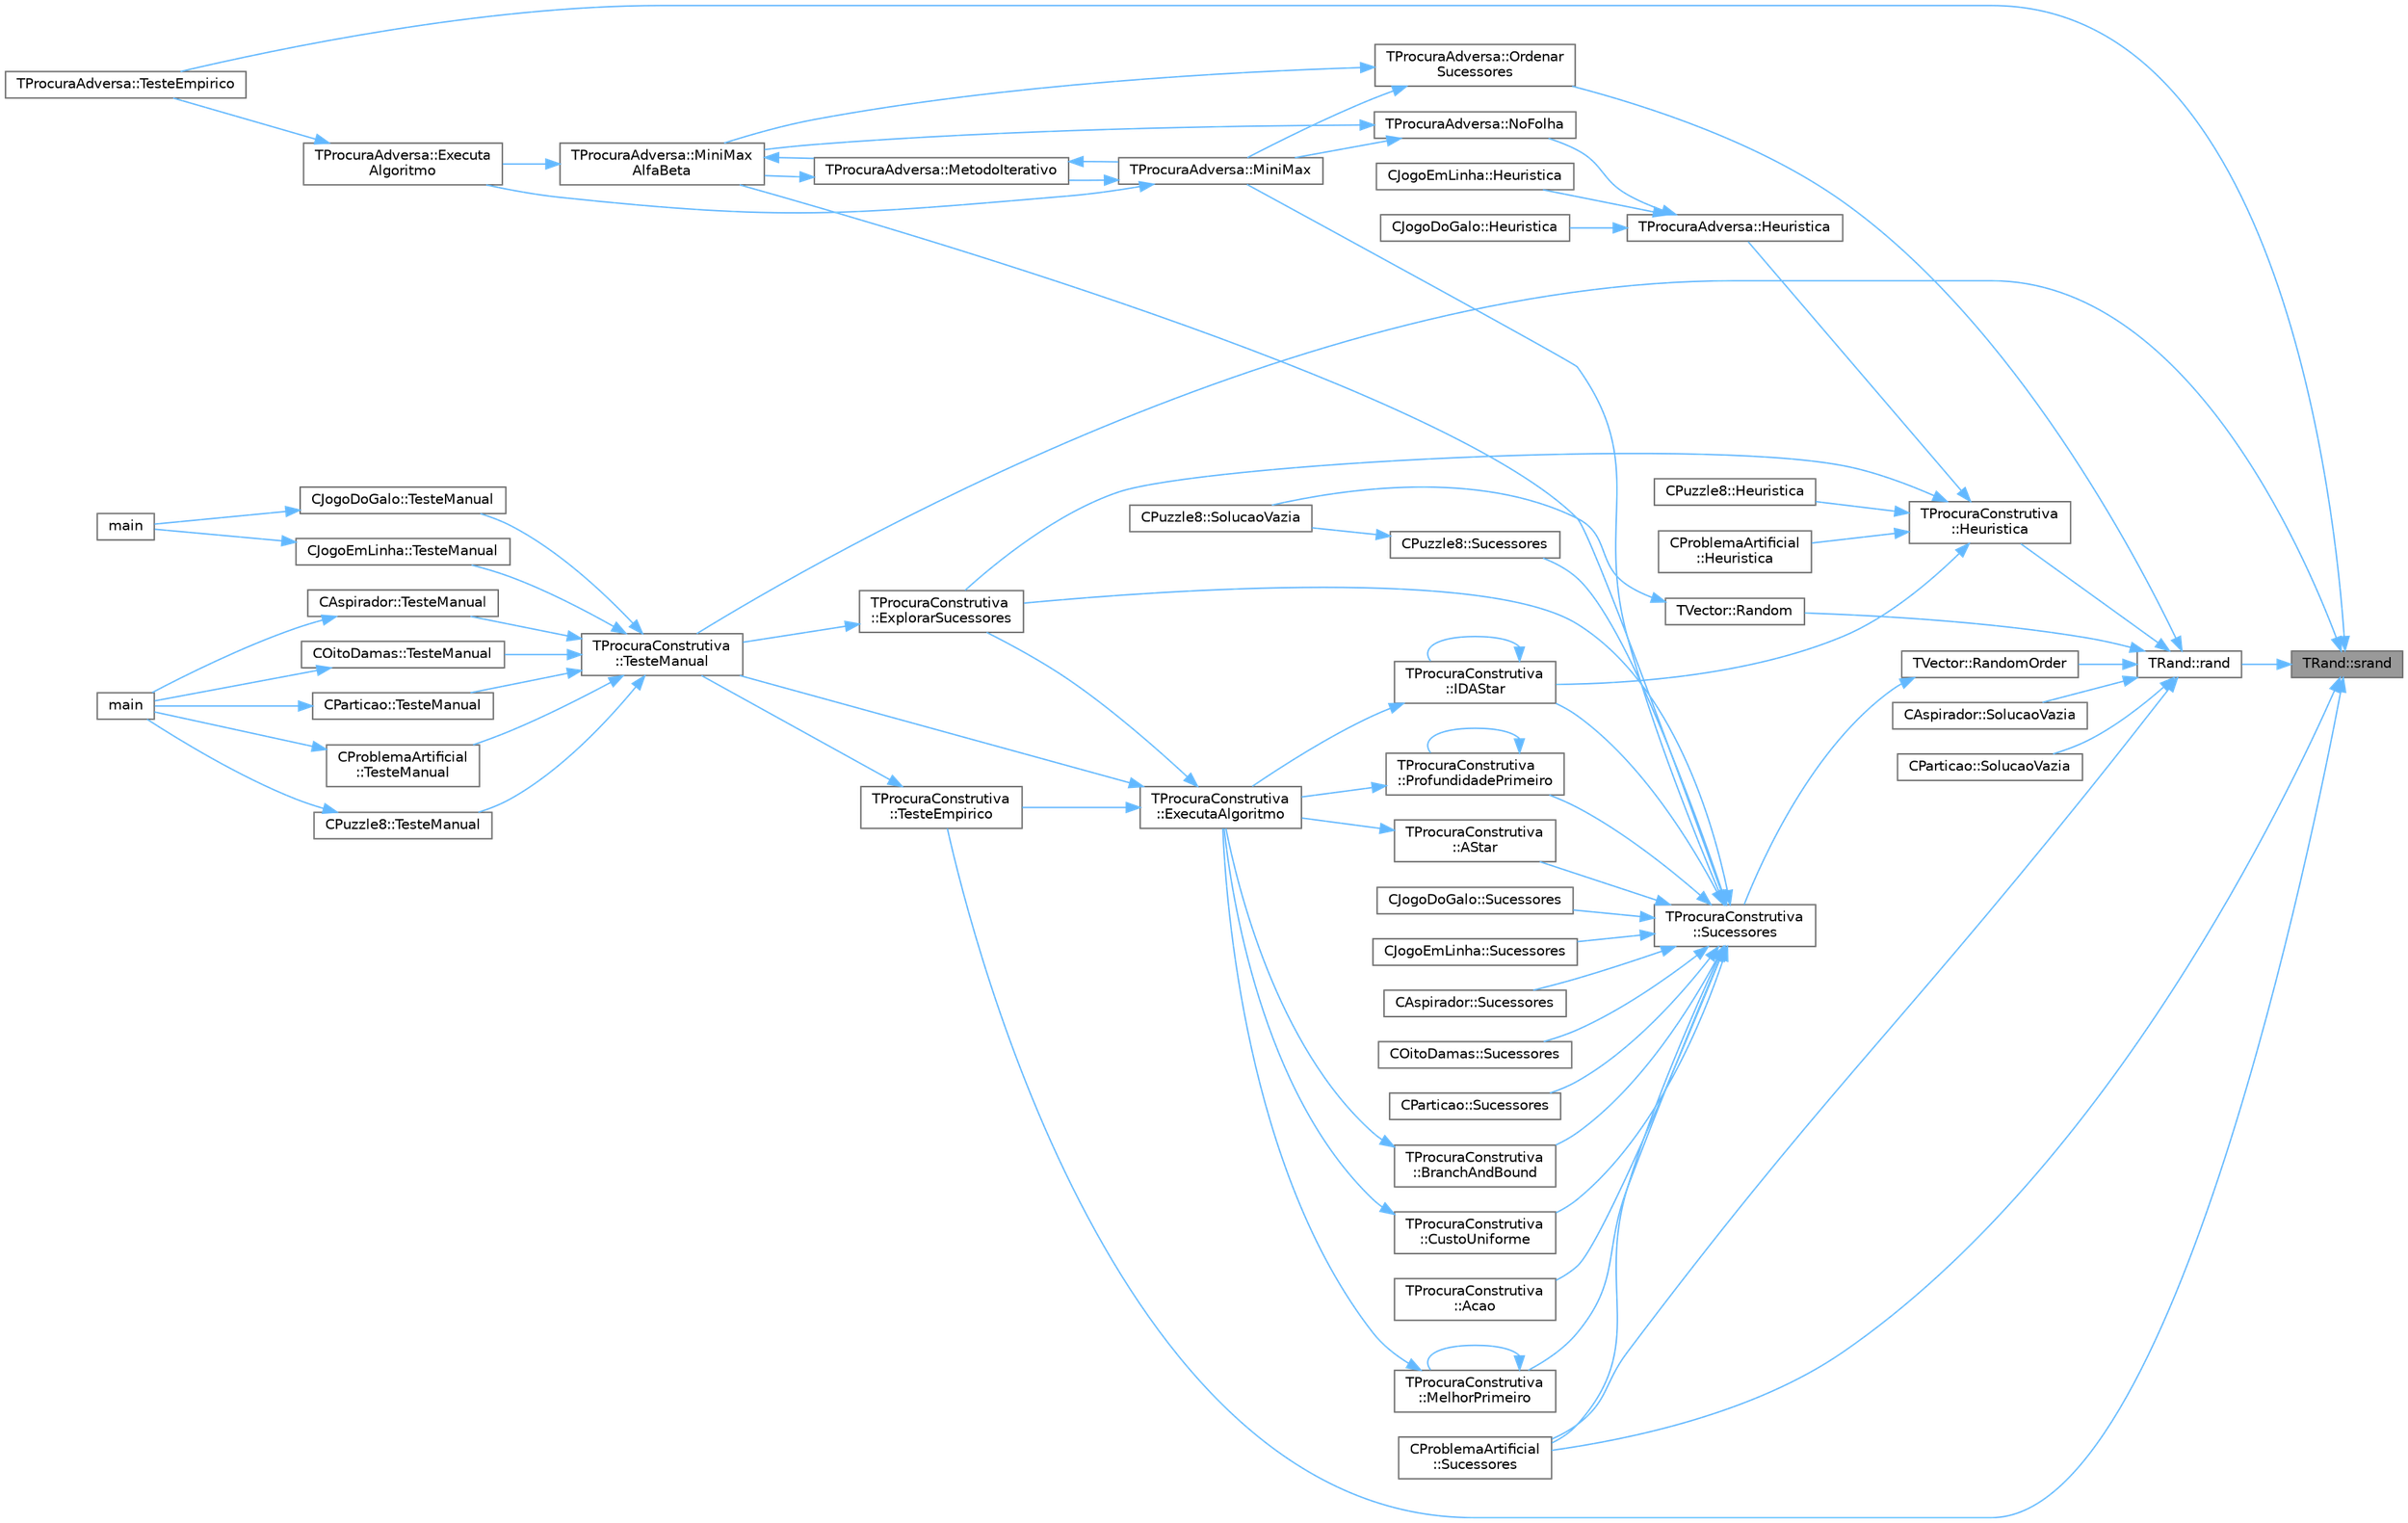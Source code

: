 digraph "TRand::srand"
{
 // LATEX_PDF_SIZE
  bgcolor="transparent";
  edge [fontname=Helvetica,fontsize=10,labelfontname=Helvetica,labelfontsize=10];
  node [fontname=Helvetica,fontsize=10,shape=box,height=0.2,width=0.4];
  rankdir="RL";
  Node1 [id="Node000001",label="TRand::srand",height=0.2,width=0.4,color="gray40", fillcolor="grey60", style="filled", fontcolor="black",tooltip=" "];
  Node1 -> Node2 [id="edge80_Node000001_Node000002",dir="back",color="steelblue1",style="solid",tooltip=" "];
  Node2 [id="Node000002",label="TRand::rand",height=0.2,width=0.4,color="grey40", fillcolor="white", style="filled",URL="$classTRand.html#a8f8ec155d796c5586198ac75eb966d4f",tooltip=" "];
  Node2 -> Node3 [id="edge81_Node000002_Node000003",dir="back",color="steelblue1",style="solid",tooltip=" "];
  Node3 [id="Node000003",label="TProcuraConstrutiva\l::Heuristica",height=0.2,width=0.4,color="grey40", fillcolor="white", style="filled",URL="$group__RedefinicaoSugerida.html#ga0e8bb1bd33683545dc4f8f6329548b40",tooltip="Função para calcular quanto falta para o final, o valor da heurística."];
  Node3 -> Node4 [id="edge82_Node000003_Node000004",dir="back",color="steelblue1",style="solid",tooltip=" "];
  Node4 [id="Node000004",label="TProcuraConstrutiva\l::ExplorarSucessores",height=0.2,width=0.4,color="grey40", fillcolor="white", style="filled",URL="$classTProcuraConstrutiva.html#ab5639efca5e48b564a8bdd9ec23a8955",tooltip=" "];
  Node4 -> Node5 [id="edge83_Node000004_Node000005",dir="back",color="steelblue1",style="solid",tooltip=" "];
  Node5 [id="Node000005",label="TProcuraConstrutiva\l::TesteManual",height=0.2,width=0.4,color="grey40", fillcolor="white", style="filled",URL="$group__RedefinicaoMandatoria.html#ga843a501e25cbaff7eb51d8d29995be3a",tooltip="Inicializa a interação com o utilizador."];
  Node5 -> Node6 [id="edge84_Node000005_Node000006",dir="back",color="steelblue1",style="solid",tooltip=" "];
  Node6 [id="Node000006",label="CJogoDoGalo::TesteManual",height=0.2,width=0.4,color="grey40", fillcolor="white", style="filled",URL="$classCJogoDoGalo.html#a113984a3801a93ebce61e0a700a413ab",tooltip="Inicializa a interação com o utilizador."];
  Node6 -> Node7 [id="edge85_Node000006_Node000007",dir="back",color="steelblue1",style="solid",tooltip=" "];
  Node7 [id="Node000007",label="main",height=0.2,width=0.4,color="grey40", fillcolor="white", style="filled",URL="$Teste_2teste_8cpp.html#a0ddf1224851353fc92bfbff6f499fa97",tooltip=" "];
  Node5 -> Node8 [id="edge86_Node000005_Node000008",dir="back",color="steelblue1",style="solid",tooltip=" "];
  Node8 [id="Node000008",label="CJogoEmLinha::TesteManual",height=0.2,width=0.4,color="grey40", fillcolor="white", style="filled",URL="$classCJogoEmLinha.html#ad289e94136b44c9e3e942acf64ff0449",tooltip="Inicializa a interação com o utilizador."];
  Node8 -> Node7 [id="edge87_Node000008_Node000007",dir="back",color="steelblue1",style="solid",tooltip=" "];
  Node5 -> Node9 [id="edge88_Node000005_Node000009",dir="back",color="steelblue1",style="solid",tooltip=" "];
  Node9 [id="Node000009",label="CAspirador::TesteManual",height=0.2,width=0.4,color="grey40", fillcolor="white", style="filled",URL="$classCAspirador.html#a718c8187439940dec18a46a9e9e024e3",tooltip="Inicializa a interação com o utilizador."];
  Node9 -> Node10 [id="edge89_Node000009_Node000010",dir="back",color="steelblue1",style="solid",tooltip=" "];
  Node10 [id="Node000010",label="main",height=0.2,width=0.4,color="grey40", fillcolor="white", style="filled",URL="$TProcuraConstrutiva_2Teste_2teste_8cpp.html#a0ddf1224851353fc92bfbff6f499fa97",tooltip=" "];
  Node5 -> Node11 [id="edge90_Node000005_Node000011",dir="back",color="steelblue1",style="solid",tooltip=" "];
  Node11 [id="Node000011",label="COitoDamas::TesteManual",height=0.2,width=0.4,color="grey40", fillcolor="white", style="filled",URL="$classCOitoDamas.html#a0fb443165d257ac17fc8cf5bc870404d",tooltip="Inicializa a interação com o utilizador."];
  Node11 -> Node10 [id="edge91_Node000011_Node000010",dir="back",color="steelblue1",style="solid",tooltip=" "];
  Node5 -> Node12 [id="edge92_Node000005_Node000012",dir="back",color="steelblue1",style="solid",tooltip=" "];
  Node12 [id="Node000012",label="CParticao::TesteManual",height=0.2,width=0.4,color="grey40", fillcolor="white", style="filled",URL="$classCParticao.html#aa4d328b9944991f3fc52ce0726111865",tooltip="Inicializa a interação com o utilizador."];
  Node12 -> Node10 [id="edge93_Node000012_Node000010",dir="back",color="steelblue1",style="solid",tooltip=" "];
  Node5 -> Node13 [id="edge94_Node000005_Node000013",dir="back",color="steelblue1",style="solid",tooltip=" "];
  Node13 [id="Node000013",label="CProblemaArtificial\l::TesteManual",height=0.2,width=0.4,color="grey40", fillcolor="white", style="filled",URL="$classCProblemaArtificial.html#abaad629eb538177261df40e1e27e92ed",tooltip="Inicializa a interação com o utilizador."];
  Node13 -> Node10 [id="edge95_Node000013_Node000010",dir="back",color="steelblue1",style="solid",tooltip=" "];
  Node5 -> Node14 [id="edge96_Node000005_Node000014",dir="back",color="steelblue1",style="solid",tooltip=" "];
  Node14 [id="Node000014",label="CPuzzle8::TesteManual",height=0.2,width=0.4,color="grey40", fillcolor="white", style="filled",URL="$classCPuzzle8.html#a06d2a8f5d7e3670eb6ee75d7a72b0265",tooltip="Inicializa a interação com o utilizador."];
  Node14 -> Node10 [id="edge97_Node000014_Node000010",dir="back",color="steelblue1",style="solid",tooltip=" "];
  Node3 -> Node15 [id="edge98_Node000003_Node000015",dir="back",color="steelblue1",style="solid",tooltip=" "];
  Node15 [id="Node000015",label="TProcuraAdversa::Heuristica",height=0.2,width=0.4,color="grey40", fillcolor="white", style="filled",URL="$classTProcuraAdversa.html#a75e148ba0a922339333940828366aed6",tooltip="chamar após calcular a heurística (grava o valor, dependendo da parametrização)"];
  Node15 -> Node16 [id="edge99_Node000015_Node000016",dir="back",color="steelblue1",style="solid",tooltip=" "];
  Node16 [id="Node000016",label="CJogoDoGalo::Heuristica",height=0.2,width=0.4,color="grey40", fillcolor="white", style="filled",URL="$classCJogoDoGalo.html#a3563839d5ffc94973acee1a1783e3527",tooltip="Função para calcular quanto falta para o final, o valor da heurística."];
  Node15 -> Node17 [id="edge100_Node000015_Node000017",dir="back",color="steelblue1",style="solid",tooltip=" "];
  Node17 [id="Node000017",label="CJogoEmLinha::Heuristica",height=0.2,width=0.4,color="grey40", fillcolor="white", style="filled",URL="$classCJogoEmLinha.html#afe8d4a92e1840c1436c295c5a13760db",tooltip="Função para calcular quanto falta para o final, o valor da heurística."];
  Node15 -> Node18 [id="edge101_Node000015_Node000018",dir="back",color="steelblue1",style="solid",tooltip=" "];
  Node18 [id="Node000018",label="TProcuraAdversa::NoFolha",height=0.2,width=0.4,color="grey40", fillcolor="white", style="filled",URL="$classTProcuraAdversa.html#a01ed7d4718647eb52723ecffaf68aa4b",tooltip="fim da procura, por corte de nível (ou não haver sucessores), retornar heurística"];
  Node18 -> Node19 [id="edge102_Node000018_Node000019",dir="back",color="steelblue1",style="solid",tooltip=" "];
  Node19 [id="Node000019",label="TProcuraAdversa::MiniMax",height=0.2,width=0.4,color="grey40", fillcolor="white", style="filled",URL="$classTProcuraAdversa.html#a4d8542bcb03f17da8aa3038384104f24",tooltip="retorna o valor do estado actual, apos procura de profundidade nivel"];
  Node19 -> Node20 [id="edge103_Node000019_Node000020",dir="back",color="steelblue1",style="solid",tooltip=" "];
  Node20 [id="Node000020",label="TProcuraAdversa::Executa\lAlgoritmo",height=0.2,width=0.4,color="grey40", fillcolor="white", style="filled",URL="$classTProcuraAdversa.html#aff6f48defaa10c14d160ac3990fd029b",tooltip="Executa o algoritmo com os parametros atuais."];
  Node20 -> Node21 [id="edge104_Node000020_Node000021",dir="back",color="steelblue1",style="solid",tooltip=" "];
  Node21 [id="Node000021",label="TProcuraAdversa::TesteEmpirico",height=0.2,width=0.4,color="grey40", fillcolor="white", style="filled",URL="$classTProcuraAdversa.html#ae849ba1f915dc5e0875faa281ba4bdbb",tooltip="Executa testes empíricos, em todas as configurações guardadas, nas instâncias selecionadas."];
  Node19 -> Node22 [id="edge105_Node000019_Node000022",dir="back",color="steelblue1",style="solid",tooltip=" "];
  Node22 [id="Node000022",label="TProcuraAdversa::MetodoIterativo",height=0.2,width=0.4,color="grey40", fillcolor="white", style="filled",URL="$classTProcuraAdversa.html#a7c4153974c32753901326271fee90197",tooltip="iteração, aumentando o nível progressivamente"];
  Node22 -> Node19 [id="edge106_Node000022_Node000019",dir="back",color="steelblue1",style="solid",tooltip=" "];
  Node22 -> Node23 [id="edge107_Node000022_Node000023",dir="back",color="steelblue1",style="solid",tooltip=" "];
  Node23 [id="Node000023",label="TProcuraAdversa::MiniMax\lAlfaBeta",height=0.2,width=0.4,color="grey40", fillcolor="white", style="filled",URL="$classTProcuraAdversa.html#adb3f857b1c8b3ee26682e335dc6ed601",tooltip="retorna o valor do estado actual, apos procura de profundidade nivel. Idêntico a MiniMax"];
  Node23 -> Node20 [id="edge108_Node000023_Node000020",dir="back",color="steelblue1",style="solid",tooltip=" "];
  Node23 -> Node22 [id="edge109_Node000023_Node000022",dir="back",color="steelblue1",style="solid",tooltip=" "];
  Node18 -> Node23 [id="edge110_Node000018_Node000023",dir="back",color="steelblue1",style="solid",tooltip=" "];
  Node3 -> Node24 [id="edge111_Node000003_Node000024",dir="back",color="steelblue1",style="solid",tooltip=" "];
  Node24 [id="Node000024",label="CProblemaArtificial\l::Heuristica",height=0.2,width=0.4,color="grey40", fillcolor="white", style="filled",URL="$classCProblemaArtificial.html#acefa1963a1703a5f092c391a13b37ff5",tooltip="Função para calcular quanto falta para o final, o valor da heurística."];
  Node3 -> Node25 [id="edge112_Node000003_Node000025",dir="back",color="steelblue1",style="solid",tooltip=" "];
  Node25 [id="Node000025",label="CPuzzle8::Heuristica",height=0.2,width=0.4,color="grey40", fillcolor="white", style="filled",URL="$classCPuzzle8.html#a273bc37daab41bce1aab45517e800d27",tooltip="Função para calcular quanto falta para o final, o valor da heurística."];
  Node3 -> Node26 [id="edge113_Node000003_Node000026",dir="back",color="steelblue1",style="solid",tooltip=" "];
  Node26 [id="Node000026",label="TProcuraConstrutiva\l::IDAStar",height=0.2,width=0.4,color="grey40", fillcolor="white", style="filled",URL="$group__ProcurasInformadas.html#gae77f9608e7988052377d7025bee7c4e8",tooltip="Executa a procura IDA*, algoritmo informado."];
  Node26 -> Node27 [id="edge114_Node000026_Node000027",dir="back",color="steelblue1",style="solid",tooltip=" "];
  Node27 [id="Node000027",label="TProcuraConstrutiva\l::ExecutaAlgoritmo",height=0.2,width=0.4,color="grey40", fillcolor="white", style="filled",URL="$group__RedefinicaoOpcional.html#gae52871eb18c8ae656a2174acf43b3bb3",tooltip="Executa o algoritmo com os parametros atuais."];
  Node27 -> Node4 [id="edge115_Node000027_Node000004",dir="back",color="steelblue1",style="solid",tooltip=" "];
  Node27 -> Node28 [id="edge116_Node000027_Node000028",dir="back",color="steelblue1",style="solid",tooltip=" "];
  Node28 [id="Node000028",label="TProcuraConstrutiva\l::TesteEmpirico",height=0.2,width=0.4,color="grey40", fillcolor="white", style="filled",URL="$group__RedefinicaoOpcional.html#gab2fca28035f165ce7c1d40acbfc8c971",tooltip="Executa testes empíricos, em todas as configurações guardadas, nas instâncias selecionadas."];
  Node28 -> Node5 [id="edge117_Node000028_Node000005",dir="back",color="steelblue1",style="solid",tooltip=" "];
  Node27 -> Node5 [id="edge118_Node000027_Node000005",dir="back",color="steelblue1",style="solid",tooltip=" "];
  Node26 -> Node26 [id="edge119_Node000026_Node000026",dir="back",color="steelblue1",style="solid",tooltip=" "];
  Node2 -> Node29 [id="edge120_Node000002_Node000029",dir="back",color="steelblue1",style="solid",tooltip=" "];
  Node29 [id="Node000029",label="TProcuraAdversa::Ordenar\lSucessores",height=0.2,width=0.4,color="grey40", fillcolor="white", style="filled",URL="$classTProcuraAdversa.html#a369a3b5182150b22fd6deb0d46916d49",tooltip=" "];
  Node29 -> Node19 [id="edge121_Node000029_Node000019",dir="back",color="steelblue1",style="solid",tooltip=" "];
  Node29 -> Node23 [id="edge122_Node000029_Node000023",dir="back",color="steelblue1",style="solid",tooltip=" "];
  Node2 -> Node30 [id="edge123_Node000002_Node000030",dir="back",color="steelblue1",style="solid",tooltip=" "];
  Node30 [id="Node000030",label="TVector::Random",height=0.2,width=0.4,color="grey40", fillcolor="white", style="filled",URL="$classTVector.html#a769c6a55b72a463fd2313fbd638c7234",tooltip=" "];
  Node30 -> Node31 [id="edge124_Node000030_Node000031",dir="back",color="steelblue1",style="solid",tooltip=" "];
  Node31 [id="Node000031",label="CPuzzle8::SolucaoVazia",height=0.2,width=0.4,color="grey40", fillcolor="white", style="filled",URL="$classCPuzzle8.html#a9cf95b2a057f5368736e503565fad846",tooltip="Coloca o objecto no estado inicial da procura."];
  Node2 -> Node32 [id="edge125_Node000002_Node000032",dir="back",color="steelblue1",style="solid",tooltip=" "];
  Node32 [id="Node000032",label="TVector::RandomOrder",height=0.2,width=0.4,color="grey40", fillcolor="white", style="filled",URL="$classTVector.html#a747a4587a9dc84f7ac16331df242471f",tooltip=" "];
  Node32 -> Node33 [id="edge126_Node000032_Node000033",dir="back",color="steelblue1",style="solid",tooltip=" "];
  Node33 [id="Node000033",label="TProcuraConstrutiva\l::Sucessores",height=0.2,width=0.4,color="grey40", fillcolor="white", style="filled",URL="$group__RedefinicaoMandatoria.html#ga0a13570d2f5a21296e3c10c2780e170c",tooltip="Coloca em sucessores a lista de estados sucessores."];
  Node33 -> Node34 [id="edge127_Node000033_Node000034",dir="back",color="steelblue1",style="solid",tooltip=" "];
  Node34 [id="Node000034",label="TProcuraConstrutiva\l::Acao",height=0.2,width=0.4,color="grey40", fillcolor="white", style="filled",URL="$group__RedefinicaoOpcional.html#gacccf4fbb52126ba19bfc456c0c6d5214",tooltip="Executa a ação (movimento, passo, jogada, lance, etc.) no estado atual."];
  Node33 -> Node35 [id="edge128_Node000033_Node000035",dir="back",color="steelblue1",style="solid",tooltip=" "];
  Node35 [id="Node000035",label="TProcuraConstrutiva\l::AStar",height=0.2,width=0.4,color="grey40", fillcolor="white", style="filled",URL="$group__ProcurasInformadas.html#ga37dd78e1a9a6742700728135f81964b4",tooltip="Executa a procura A*, algoritmo informado."];
  Node35 -> Node27 [id="edge129_Node000035_Node000027",dir="back",color="steelblue1",style="solid",tooltip=" "];
  Node33 -> Node36 [id="edge130_Node000033_Node000036",dir="back",color="steelblue1",style="solid",tooltip=" "];
  Node36 [id="Node000036",label="TProcuraConstrutiva\l::BranchAndBound",height=0.2,width=0.4,color="grey40", fillcolor="white", style="filled",URL="$group__ProcurasInformadas.html#gafe804dbf6cabda9e627500c2d4f8aafd",tooltip="Executa o algoritmo Branch-and-Bound, um algoritmo informado."];
  Node36 -> Node27 [id="edge131_Node000036_Node000027",dir="back",color="steelblue1",style="solid",tooltip=" "];
  Node33 -> Node37 [id="edge132_Node000033_Node000037",dir="back",color="steelblue1",style="solid",tooltip=" "];
  Node37 [id="Node000037",label="TProcuraConstrutiva\l::CustoUniforme",height=0.2,width=0.4,color="grey40", fillcolor="white", style="filled",URL="$group__ProcurasCegas.html#ga2343fafdecfd55b69c0ffb71e8f9426b",tooltip="Executa a procura por custo uniforme, algoritmo cego."];
  Node37 -> Node27 [id="edge133_Node000037_Node000027",dir="back",color="steelblue1",style="solid",tooltip=" "];
  Node33 -> Node4 [id="edge134_Node000033_Node000004",dir="back",color="steelblue1",style="solid",tooltip=" "];
  Node33 -> Node26 [id="edge135_Node000033_Node000026",dir="back",color="steelblue1",style="solid",tooltip=" "];
  Node33 -> Node38 [id="edge136_Node000033_Node000038",dir="back",color="steelblue1",style="solid",tooltip=" "];
  Node38 [id="Node000038",label="TProcuraConstrutiva\l::MelhorPrimeiro",height=0.2,width=0.4,color="grey40", fillcolor="white", style="filled",URL="$group__ProcurasInformadas.html#gaebb84182343041bc276e4ceceb4b13aa",tooltip="Executa a procura melhor primeiro, algoritmo informado."];
  Node38 -> Node27 [id="edge137_Node000038_Node000027",dir="back",color="steelblue1",style="solid",tooltip=" "];
  Node38 -> Node38 [id="edge138_Node000038_Node000038",dir="back",color="steelblue1",style="solid",tooltip=" "];
  Node33 -> Node19 [id="edge139_Node000033_Node000019",dir="back",color="steelblue1",style="solid",tooltip=" "];
  Node33 -> Node23 [id="edge140_Node000033_Node000023",dir="back",color="steelblue1",style="solid",tooltip=" "];
  Node33 -> Node39 [id="edge141_Node000033_Node000039",dir="back",color="steelblue1",style="solid",tooltip=" "];
  Node39 [id="Node000039",label="TProcuraConstrutiva\l::ProfundidadePrimeiro",height=0.2,width=0.4,color="grey40", fillcolor="white", style="filled",URL="$group__ProcurasCegas.html#gaf00d9776f6b25d56138efb6725b86228",tooltip="Executa a procura em profundidade primeiro, algoritmo cego."];
  Node39 -> Node27 [id="edge142_Node000039_Node000027",dir="back",color="steelblue1",style="solid",tooltip=" "];
  Node39 -> Node39 [id="edge143_Node000039_Node000039",dir="back",color="steelblue1",style="solid",tooltip=" "];
  Node33 -> Node40 [id="edge144_Node000033_Node000040",dir="back",color="steelblue1",style="solid",tooltip=" "];
  Node40 [id="Node000040",label="CJogoDoGalo::Sucessores",height=0.2,width=0.4,color="grey40", fillcolor="white", style="filled",URL="$classCJogoDoGalo.html#a00004ccf1fa3974c67e655291db65cfb",tooltip="Coloca em sucessores a lista de estados sucessores."];
  Node33 -> Node41 [id="edge145_Node000033_Node000041",dir="back",color="steelblue1",style="solid",tooltip=" "];
  Node41 [id="Node000041",label="CJogoEmLinha::Sucessores",height=0.2,width=0.4,color="grey40", fillcolor="white", style="filled",URL="$classCJogoEmLinha.html#a0fbafadc8f5d1b1ed8aa3ddde563285b",tooltip="Coloca em sucessores a lista de estados sucessores."];
  Node33 -> Node42 [id="edge146_Node000033_Node000042",dir="back",color="steelblue1",style="solid",tooltip=" "];
  Node42 [id="Node000042",label="CAspirador::Sucessores",height=0.2,width=0.4,color="grey40", fillcolor="white", style="filled",URL="$classCAspirador.html#ac28dba7dd58b76f9d16f44ebac66fab8",tooltip="Coloca em sucessores a lista de estados sucessores."];
  Node33 -> Node43 [id="edge147_Node000033_Node000043",dir="back",color="steelblue1",style="solid",tooltip=" "];
  Node43 [id="Node000043",label="COitoDamas::Sucessores",height=0.2,width=0.4,color="grey40", fillcolor="white", style="filled",URL="$classCOitoDamas.html#ab384df7572c5a6e34ffe28b346aaf517",tooltip="Coloca em sucessores a lista de estados sucessores."];
  Node33 -> Node44 [id="edge148_Node000033_Node000044",dir="back",color="steelblue1",style="solid",tooltip=" "];
  Node44 [id="Node000044",label="CParticao::Sucessores",height=0.2,width=0.4,color="grey40", fillcolor="white", style="filled",URL="$classCParticao.html#a5c6104354972acf2f6ed3d8ff7a8b98c",tooltip="Coloca em sucessores a lista de estados sucessores."];
  Node33 -> Node45 [id="edge149_Node000033_Node000045",dir="back",color="steelblue1",style="solid",tooltip=" "];
  Node45 [id="Node000045",label="CProblemaArtificial\l::Sucessores",height=0.2,width=0.4,color="grey40", fillcolor="white", style="filled",URL="$classCProblemaArtificial.html#a8ecd3995c8ce751d5da10cc20709175c",tooltip="Coloca em sucessores a lista de estados sucessores."];
  Node33 -> Node46 [id="edge150_Node000033_Node000046",dir="back",color="steelblue1",style="solid",tooltip=" "];
  Node46 [id="Node000046",label="CPuzzle8::Sucessores",height=0.2,width=0.4,color="grey40", fillcolor="white", style="filled",URL="$classCPuzzle8.html#a65dd2ff8c163c5542a12b2213c2fd12a",tooltip="Coloca em sucessores a lista de estados sucessores."];
  Node46 -> Node31 [id="edge151_Node000046_Node000031",dir="back",color="steelblue1",style="solid",tooltip=" "];
  Node2 -> Node47 [id="edge152_Node000002_Node000047",dir="back",color="steelblue1",style="solid",tooltip=" "];
  Node47 [id="Node000047",label="CAspirador::SolucaoVazia",height=0.2,width=0.4,color="grey40", fillcolor="white", style="filled",URL="$classCAspirador.html#afc7cdfece73d364d74bca6bab1c899c1",tooltip="Coloca o objecto no estado inicial da procura."];
  Node2 -> Node48 [id="edge153_Node000002_Node000048",dir="back",color="steelblue1",style="solid",tooltip=" "];
  Node48 [id="Node000048",label="CParticao::SolucaoVazia",height=0.2,width=0.4,color="grey40", fillcolor="white", style="filled",URL="$classCParticao.html#ac7bddec07a5f2d637785c13b32f2a4c5",tooltip="Coloca o objecto no estado inicial da procura."];
  Node2 -> Node45 [id="edge154_Node000002_Node000045",dir="back",color="steelblue1",style="solid",tooltip=" "];
  Node1 -> Node45 [id="edge155_Node000001_Node000045",dir="back",color="steelblue1",style="solid",tooltip=" "];
  Node1 -> Node21 [id="edge156_Node000001_Node000021",dir="back",color="steelblue1",style="solid",tooltip=" "];
  Node1 -> Node28 [id="edge157_Node000001_Node000028",dir="back",color="steelblue1",style="solid",tooltip=" "];
  Node1 -> Node5 [id="edge158_Node000001_Node000005",dir="back",color="steelblue1",style="solid",tooltip=" "];
}
